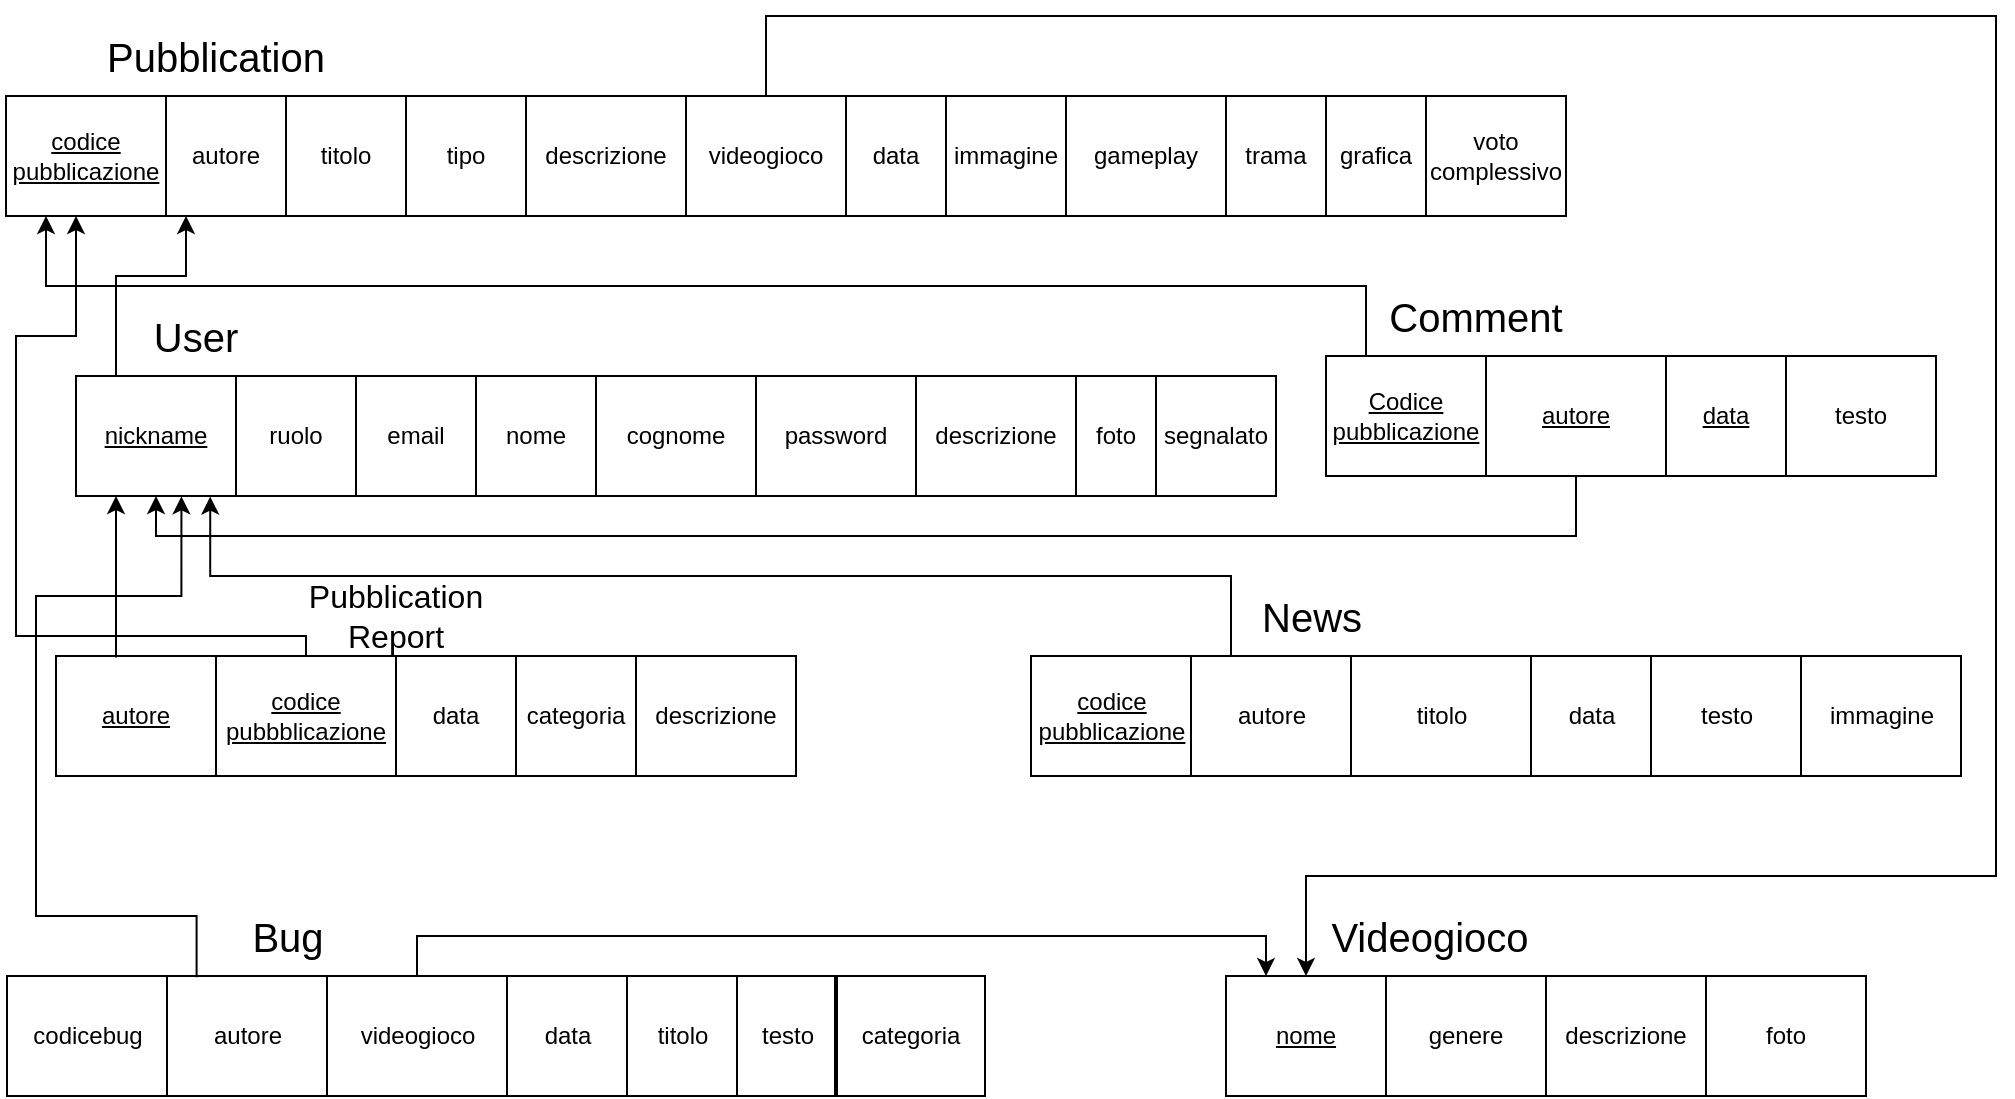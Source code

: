 <mxfile version="14.2.8" type="device"><diagram id="VnECFcb25aucaJ3Iqj28" name="Page-1"><mxGraphModel dx="1021" dy="567" grid="1" gridSize="10" guides="1" tooltips="1" connect="1" arrows="1" fold="1" page="1" pageScale="1" pageWidth="827" pageHeight="1169" math="0" shadow="0"><root><mxCell id="0"/><mxCell id="1" parent="0"/><mxCell id="VcR9w_zmepxrz7OU2hhh-35" value="codice pubblicazione" style="rounded=0;whiteSpace=wrap;html=1;fillColor=none;fontStyle=4" parent="1" vertex="1"><mxGeometry x="5" y="280" width="80" height="60" as="geometry"/></mxCell><mxCell id="VcR9w_zmepxrz7OU2hhh-36" value="autore" style="rounded=0;whiteSpace=wrap;html=1;fillColor=none;" parent="1" vertex="1"><mxGeometry x="85" y="280" width="60" height="60" as="geometry"/></mxCell><mxCell id="VcR9w_zmepxrz7OU2hhh-37" value="titolo" style="rounded=0;whiteSpace=wrap;html=1;fillColor=none;" parent="1" vertex="1"><mxGeometry x="145" y="280" width="60" height="60" as="geometry"/></mxCell><mxCell id="VcR9w_zmepxrz7OU2hhh-38" value="tipo" style="rounded=0;whiteSpace=wrap;html=1;fillColor=none;" parent="1" vertex="1"><mxGeometry x="205" y="280" width="60" height="60" as="geometry"/></mxCell><mxCell id="VcR9w_zmepxrz7OU2hhh-39" value="descrizione" style="rounded=0;whiteSpace=wrap;html=1;fillColor=none;" parent="1" vertex="1"><mxGeometry x="265" y="280" width="80" height="60" as="geometry"/></mxCell><mxCell id="1eYYjH-iYk0hM8kII4oE-11" style="edgeStyle=orthogonalEdgeStyle;rounded=0;orthogonalLoop=1;jettySize=auto;html=1;entryX=0.5;entryY=0;entryDx=0;entryDy=0;" edge="1" parent="1" source="VcR9w_zmepxrz7OU2hhh-41" target="VcR9w_zmepxrz7OU2hhh-87"><mxGeometry relative="1" as="geometry"><Array as="points"><mxPoint x="385" y="240"/><mxPoint x="1000" y="240"/><mxPoint x="1000" y="670"/><mxPoint x="655" y="670"/></Array></mxGeometry></mxCell><mxCell id="VcR9w_zmepxrz7OU2hhh-41" value="videogioco" style="rounded=0;whiteSpace=wrap;html=1;fillColor=none;" parent="1" vertex="1"><mxGeometry x="345" y="280" width="80" height="60" as="geometry"/></mxCell><mxCell id="VcR9w_zmepxrz7OU2hhh-42" value="data" style="rounded=0;whiteSpace=wrap;html=1;fillColor=none;" parent="1" vertex="1"><mxGeometry x="425" y="280" width="50" height="60" as="geometry"/></mxCell><mxCell id="VcR9w_zmepxrz7OU2hhh-43" value="immagine" style="rounded=0;whiteSpace=wrap;html=1;fillColor=none;" parent="1" vertex="1"><mxGeometry x="475" y="280" width="60" height="60" as="geometry"/></mxCell><mxCell id="VcR9w_zmepxrz7OU2hhh-44" value="gameplay" style="rounded=0;whiteSpace=wrap;html=1;fillColor=none;" parent="1" vertex="1"><mxGeometry x="535" y="280" width="80" height="60" as="geometry"/></mxCell><mxCell id="VcR9w_zmepxrz7OU2hhh-45" value="trama" style="rounded=0;whiteSpace=wrap;html=1;fillColor=none;" parent="1" vertex="1"><mxGeometry x="615" y="280" width="50" height="60" as="geometry"/></mxCell><mxCell id="VcR9w_zmepxrz7OU2hhh-46" value="grafica" style="rounded=0;whiteSpace=wrap;html=1;fillColor=none;" parent="1" vertex="1"><mxGeometry x="665" y="280" width="50" height="60" as="geometry"/></mxCell><mxCell id="VcR9w_zmepxrz7OU2hhh-49" value="voto complessivo" style="rounded=0;whiteSpace=wrap;html=1;fillColor=none;" parent="1" vertex="1"><mxGeometry x="715" y="280" width="70" height="60" as="geometry"/></mxCell><mxCell id="VcR9w_zmepxrz7OU2hhh-99" style="edgeStyle=orthogonalEdgeStyle;rounded=0;orthogonalLoop=1;jettySize=auto;html=1;exitX=0.25;exitY=0;exitDx=0;exitDy=0;fontSize=20;" parent="1" source="VcR9w_zmepxrz7OU2hhh-51" edge="1"><mxGeometry relative="1" as="geometry"><mxPoint x="95" y="340" as="targetPoint"/><Array as="points"><mxPoint x="60" y="370"/><mxPoint x="95" y="370"/></Array></mxGeometry></mxCell><mxCell id="VcR9w_zmepxrz7OU2hhh-51" value="nickname" style="rounded=0;whiteSpace=wrap;html=1;fillColor=none;fontStyle=4" parent="1" vertex="1"><mxGeometry x="40" y="420" width="80" height="60" as="geometry"/></mxCell><mxCell id="VcR9w_zmepxrz7OU2hhh-52" value="ruolo" style="rounded=0;whiteSpace=wrap;html=1;fillColor=none;" parent="1" vertex="1"><mxGeometry x="120" y="420" width="60" height="60" as="geometry"/></mxCell><mxCell id="VcR9w_zmepxrz7OU2hhh-53" value="email" style="rounded=0;whiteSpace=wrap;html=1;fillColor=none;" parent="1" vertex="1"><mxGeometry x="180" y="420" width="60" height="60" as="geometry"/></mxCell><mxCell id="VcR9w_zmepxrz7OU2hhh-54" value="nome" style="rounded=0;whiteSpace=wrap;html=1;fillColor=none;" parent="1" vertex="1"><mxGeometry x="240" y="420" width="60" height="60" as="geometry"/></mxCell><mxCell id="VcR9w_zmepxrz7OU2hhh-55" value="cognome" style="rounded=0;whiteSpace=wrap;html=1;fillColor=none;" parent="1" vertex="1"><mxGeometry x="300" y="420" width="80" height="60" as="geometry"/></mxCell><mxCell id="VcR9w_zmepxrz7OU2hhh-56" value="password" style="rounded=0;whiteSpace=wrap;html=1;fillColor=none;" parent="1" vertex="1"><mxGeometry x="380" y="420" width="80" height="60" as="geometry"/></mxCell><mxCell id="VcR9w_zmepxrz7OU2hhh-57" value="Pubblication" style="text;html=1;strokeColor=none;fillColor=none;align=center;verticalAlign=middle;whiteSpace=wrap;rounded=0;fontSize=20;" parent="1" vertex="1"><mxGeometry x="90" y="250" width="40" height="20" as="geometry"/></mxCell><mxCell id="VcR9w_zmepxrz7OU2hhh-60" value="User" style="text;html=1;strokeColor=none;fillColor=none;align=center;verticalAlign=middle;whiteSpace=wrap;rounded=0;fontSize=20;" parent="1" vertex="1"><mxGeometry x="80" y="390" width="40" height="20" as="geometry"/></mxCell><mxCell id="VcR9w_zmepxrz7OU2hhh-103" style="edgeStyle=orthogonalEdgeStyle;rounded=0;orthogonalLoop=1;jettySize=auto;html=1;exitX=0.375;exitY=0.013;exitDx=0;exitDy=0;entryX=0.25;entryY=1;entryDx=0;entryDy=0;fontSize=20;exitPerimeter=0;" parent="1" source="VcR9w_zmepxrz7OU2hhh-61" target="VcR9w_zmepxrz7OU2hhh-51" edge="1"><mxGeometry relative="1" as="geometry"><Array as="points"/></mxGeometry></mxCell><mxCell id="VcR9w_zmepxrz7OU2hhh-61" value="autore" style="rounded=0;whiteSpace=wrap;html=1;fillColor=none;fontStyle=4" parent="1" vertex="1"><mxGeometry x="30" y="560" width="80" height="60" as="geometry"/></mxCell><mxCell id="VcR9w_zmepxrz7OU2hhh-104" style="edgeStyle=orthogonalEdgeStyle;rounded=0;orthogonalLoop=1;jettySize=auto;html=1;exitX=0.5;exitY=0;exitDx=0;exitDy=0;fontSize=20;" parent="1" source="VcR9w_zmepxrz7OU2hhh-62" edge="1"><mxGeometry relative="1" as="geometry"><mxPoint x="40" y="340" as="targetPoint"/><Array as="points"><mxPoint x="155" y="550"/><mxPoint x="10" y="550"/><mxPoint x="10" y="400"/><mxPoint x="40" y="400"/></Array></mxGeometry></mxCell><mxCell id="VcR9w_zmepxrz7OU2hhh-62" value="codice pubbblicazione" style="rounded=0;whiteSpace=wrap;html=1;fillColor=none;fontStyle=4" parent="1" vertex="1"><mxGeometry x="110" y="560" width="90" height="60" as="geometry"/></mxCell><mxCell id="VcR9w_zmepxrz7OU2hhh-63" value="data" style="rounded=0;whiteSpace=wrap;html=1;fillColor=none;" parent="1" vertex="1"><mxGeometry x="200" y="560" width="60" height="60" as="geometry"/></mxCell><mxCell id="VcR9w_zmepxrz7OU2hhh-64" value="categoria" style="rounded=0;whiteSpace=wrap;html=1;fillColor=none;" parent="1" vertex="1"><mxGeometry x="260" y="560" width="60" height="60" as="geometry"/></mxCell><mxCell id="VcR9w_zmepxrz7OU2hhh-65" value="descrizione" style="rounded=0;whiteSpace=wrap;html=1;fillColor=none;" parent="1" vertex="1"><mxGeometry x="320" y="560" width="80" height="60" as="geometry"/></mxCell><mxCell id="VcR9w_zmepxrz7OU2hhh-67" value="Pubblication Report" style="text;html=1;strokeColor=none;fillColor=none;align=center;verticalAlign=middle;whiteSpace=wrap;rounded=0;fontSize=16;" parent="1" vertex="1"><mxGeometry x="180" y="530" width="40" height="20" as="geometry"/></mxCell><mxCell id="VcR9w_zmepxrz7OU2hhh-109" style="edgeStyle=orthogonalEdgeStyle;rounded=0;orthogonalLoop=1;jettySize=auto;html=1;exitX=0.185;exitY=0.011;exitDx=0;exitDy=0;entryX=0.659;entryY=1.003;entryDx=0;entryDy=0;entryPerimeter=0;fontSize=20;exitPerimeter=0;" parent="1" source="VcR9w_zmepxrz7OU2hhh-68" target="VcR9w_zmepxrz7OU2hhh-51" edge="1"><mxGeometry relative="1" as="geometry"><Array as="points"><mxPoint x="100" y="690"/><mxPoint x="20" y="690"/><mxPoint x="20" y="530"/><mxPoint x="93" y="530"/></Array></mxGeometry></mxCell><mxCell id="VcR9w_zmepxrz7OU2hhh-68" value="autore" style="rounded=0;whiteSpace=wrap;html=1;fillColor=none;fontStyle=0" parent="1" vertex="1"><mxGeometry x="85.5" y="720" width="80" height="60" as="geometry"/></mxCell><mxCell id="1eYYjH-iYk0hM8kII4oE-5" style="edgeStyle=orthogonalEdgeStyle;rounded=0;orthogonalLoop=1;jettySize=auto;html=1;exitX=0.5;exitY=0;exitDx=0;exitDy=0;entryX=0.25;entryY=0;entryDx=0;entryDy=0;" edge="1" parent="1" source="VcR9w_zmepxrz7OU2hhh-69" target="VcR9w_zmepxrz7OU2hhh-87"><mxGeometry relative="1" as="geometry"><mxPoint x="510" y="680" as="targetPoint"/></mxGeometry></mxCell><mxCell id="VcR9w_zmepxrz7OU2hhh-69" value="videogioco" style="rounded=0;whiteSpace=wrap;html=1;fillColor=none;fontStyle=0" parent="1" vertex="1"><mxGeometry x="165.5" y="720" width="90" height="60" as="geometry"/></mxCell><mxCell id="VcR9w_zmepxrz7OU2hhh-70" value="data" style="rounded=0;whiteSpace=wrap;html=1;fillColor=none;fontStyle=0" parent="1" vertex="1"><mxGeometry x="255.5" y="720" width="60" height="60" as="geometry"/></mxCell><mxCell id="VcR9w_zmepxrz7OU2hhh-71" value="categoria" style="rounded=0;whiteSpace=wrap;html=1;fillColor=none;" parent="1" vertex="1"><mxGeometry x="419.5" y="720" width="75" height="60" as="geometry"/></mxCell><mxCell id="VcR9w_zmepxrz7OU2hhh-72" value="testo" style="rounded=0;whiteSpace=wrap;html=1;fillColor=none;" parent="1" vertex="1"><mxGeometry x="370.5" y="720" width="50" height="60" as="geometry"/></mxCell><mxCell id="VcR9w_zmepxrz7OU2hhh-73" value="Bug" style="text;html=1;strokeColor=none;fillColor=none;align=center;verticalAlign=middle;whiteSpace=wrap;rounded=0;fontSize=20;" parent="1" vertex="1"><mxGeometry x="125.5" y="690" width="40" height="20" as="geometry"/></mxCell><mxCell id="VcR9w_zmepxrz7OU2hhh-100" style="edgeStyle=orthogonalEdgeStyle;rounded=0;orthogonalLoop=1;jettySize=auto;html=1;exitX=0.25;exitY=0;exitDx=0;exitDy=0;fontSize=20;entryX=0.25;entryY=1;entryDx=0;entryDy=0;" parent="1" source="VcR9w_zmepxrz7OU2hhh-75" target="VcR9w_zmepxrz7OU2hhh-35" edge="1"><mxGeometry relative="1" as="geometry"><mxPoint x="20" y="350" as="targetPoint"/></mxGeometry></mxCell><mxCell id="VcR9w_zmepxrz7OU2hhh-75" value="Codice pubblicazione" style="rounded=0;whiteSpace=wrap;html=1;fillColor=none;fontStyle=4" parent="1" vertex="1"><mxGeometry x="665" y="410" width="80" height="60" as="geometry"/></mxCell><mxCell id="VcR9w_zmepxrz7OU2hhh-102" style="edgeStyle=orthogonalEdgeStyle;rounded=0;orthogonalLoop=1;jettySize=auto;html=1;exitX=0.5;exitY=1;exitDx=0;exitDy=0;entryX=0.5;entryY=1;entryDx=0;entryDy=0;fontSize=20;" parent="1" source="VcR9w_zmepxrz7OU2hhh-76" target="VcR9w_zmepxrz7OU2hhh-51" edge="1"><mxGeometry relative="1" as="geometry"/></mxCell><mxCell id="VcR9w_zmepxrz7OU2hhh-76" value="autore" style="rounded=0;whiteSpace=wrap;html=1;fillColor=none;fontStyle=4" parent="1" vertex="1"><mxGeometry x="745" y="410" width="90" height="60" as="geometry"/></mxCell><mxCell id="VcR9w_zmepxrz7OU2hhh-77" value="data" style="rounded=0;whiteSpace=wrap;html=1;fillColor=none;fontStyle=4" parent="1" vertex="1"><mxGeometry x="835" y="410" width="60" height="60" as="geometry"/></mxCell><mxCell id="VcR9w_zmepxrz7OU2hhh-78" value="testo" style="rounded=0;whiteSpace=wrap;html=1;fillColor=none;" parent="1" vertex="1"><mxGeometry x="895" y="410" width="75" height="60" as="geometry"/></mxCell><mxCell id="VcR9w_zmepxrz7OU2hhh-80" value="Comment" style="text;html=1;strokeColor=none;fillColor=none;align=center;verticalAlign=middle;whiteSpace=wrap;rounded=0;fontSize=20;" parent="1" vertex="1"><mxGeometry x="720" y="380" width="40" height="20" as="geometry"/></mxCell><mxCell id="VcR9w_zmepxrz7OU2hhh-108" style="edgeStyle=orthogonalEdgeStyle;rounded=0;orthogonalLoop=1;jettySize=auto;html=1;exitX=0.25;exitY=0;exitDx=0;exitDy=0;entryX=0.839;entryY=1.005;entryDx=0;entryDy=0;entryPerimeter=0;fontSize=20;" parent="1" source="VcR9w_zmepxrz7OU2hhh-81" target="VcR9w_zmepxrz7OU2hhh-51" edge="1"><mxGeometry relative="1" as="geometry"/></mxCell><mxCell id="VcR9w_zmepxrz7OU2hhh-81" value="autore" style="rounded=0;whiteSpace=wrap;html=1;fillColor=none;fontStyle=0" parent="1" vertex="1"><mxGeometry x="597.5" y="560" width="80" height="60" as="geometry"/></mxCell><mxCell id="VcR9w_zmepxrz7OU2hhh-82" value="titolo" style="rounded=0;whiteSpace=wrap;html=1;fillColor=none;fontStyle=0" parent="1" vertex="1"><mxGeometry x="677.5" y="560" width="90" height="60" as="geometry"/></mxCell><mxCell id="VcR9w_zmepxrz7OU2hhh-83" value="data" style="rounded=0;whiteSpace=wrap;html=1;fillColor=none;fontStyle=0" parent="1" vertex="1"><mxGeometry x="767.5" y="560" width="60" height="60" as="geometry"/></mxCell><mxCell id="VcR9w_zmepxrz7OU2hhh-84" value="testo" style="rounded=0;whiteSpace=wrap;html=1;fillColor=none;" parent="1" vertex="1"><mxGeometry x="827.5" y="560" width="75" height="60" as="geometry"/></mxCell><mxCell id="VcR9w_zmepxrz7OU2hhh-85" value="immagine" style="rounded=0;whiteSpace=wrap;html=1;fillColor=none;" parent="1" vertex="1"><mxGeometry x="902.5" y="560" width="80" height="60" as="geometry"/></mxCell><mxCell id="VcR9w_zmepxrz7OU2hhh-86" value="News" style="text;html=1;strokeColor=none;fillColor=none;align=center;verticalAlign=middle;whiteSpace=wrap;rounded=0;fontSize=20;" parent="1" vertex="1"><mxGeometry x="637.5" y="530" width="40" height="20" as="geometry"/></mxCell><mxCell id="VcR9w_zmepxrz7OU2hhh-87" value="nome" style="rounded=0;whiteSpace=wrap;html=1;fillColor=none;fontStyle=4" parent="1" vertex="1"><mxGeometry x="615" y="720" width="80" height="60" as="geometry"/></mxCell><mxCell id="VcR9w_zmepxrz7OU2hhh-88" value="genere" style="rounded=0;whiteSpace=wrap;html=1;fillColor=none;" parent="1" vertex="1"><mxGeometry x="695" y="720" width="80" height="60" as="geometry"/></mxCell><mxCell id="VcR9w_zmepxrz7OU2hhh-92" value="Videogioco&lt;br&gt;" style="text;html=1;strokeColor=none;fillColor=none;align=center;verticalAlign=middle;whiteSpace=wrap;rounded=0;fontSize=20;" parent="1" vertex="1"><mxGeometry x="697" y="690" width="40" height="20" as="geometry"/></mxCell><mxCell id="tCk6soOt-xTtwbifOynr-2" value="titolo" style="rounded=0;whiteSpace=wrap;html=1;fillColor=none;" parent="1" vertex="1"><mxGeometry x="315.5" y="720" width="55" height="60" as="geometry"/></mxCell><mxCell id="1eYYjH-iYk0hM8kII4oE-3" value="descrizione" style="rounded=0;whiteSpace=wrap;html=1;fillColor=none;" vertex="1" parent="1"><mxGeometry x="775" y="720" width="80" height="60" as="geometry"/></mxCell><mxCell id="1eYYjH-iYk0hM8kII4oE-4" value="foto" style="rounded=0;whiteSpace=wrap;html=1;fillColor=none;" vertex="1" parent="1"><mxGeometry x="855" y="720" width="80" height="60" as="geometry"/></mxCell><mxCell id="1eYYjH-iYk0hM8kII4oE-6" value="descrizione" style="rounded=0;whiteSpace=wrap;html=1;fillColor=none;" vertex="1" parent="1"><mxGeometry x="460" y="420" width="80" height="60" as="geometry"/></mxCell><mxCell id="1eYYjH-iYk0hM8kII4oE-7" value="foto" style="rounded=0;whiteSpace=wrap;html=1;fillColor=none;" vertex="1" parent="1"><mxGeometry x="540" y="420" width="40" height="60" as="geometry"/></mxCell><mxCell id="1eYYjH-iYk0hM8kII4oE-8" value="segnalato" style="rounded=0;whiteSpace=wrap;html=1;fillColor=none;" vertex="1" parent="1"><mxGeometry x="580" y="420" width="60" height="60" as="geometry"/></mxCell><mxCell id="1eYYjH-iYk0hM8kII4oE-9" value="codice pubblicazione" style="rounded=0;whiteSpace=wrap;html=1;fillColor=none;fontStyle=4" vertex="1" parent="1"><mxGeometry x="517.5" y="560" width="80" height="60" as="geometry"/></mxCell><mxCell id="1eYYjH-iYk0hM8kII4oE-10" value="codicebug" style="rounded=0;whiteSpace=wrap;html=1;fillColor=none;" vertex="1" parent="1"><mxGeometry x="5.5" y="720" width="80" height="60" as="geometry"/></mxCell></root></mxGraphModel></diagram></mxfile>